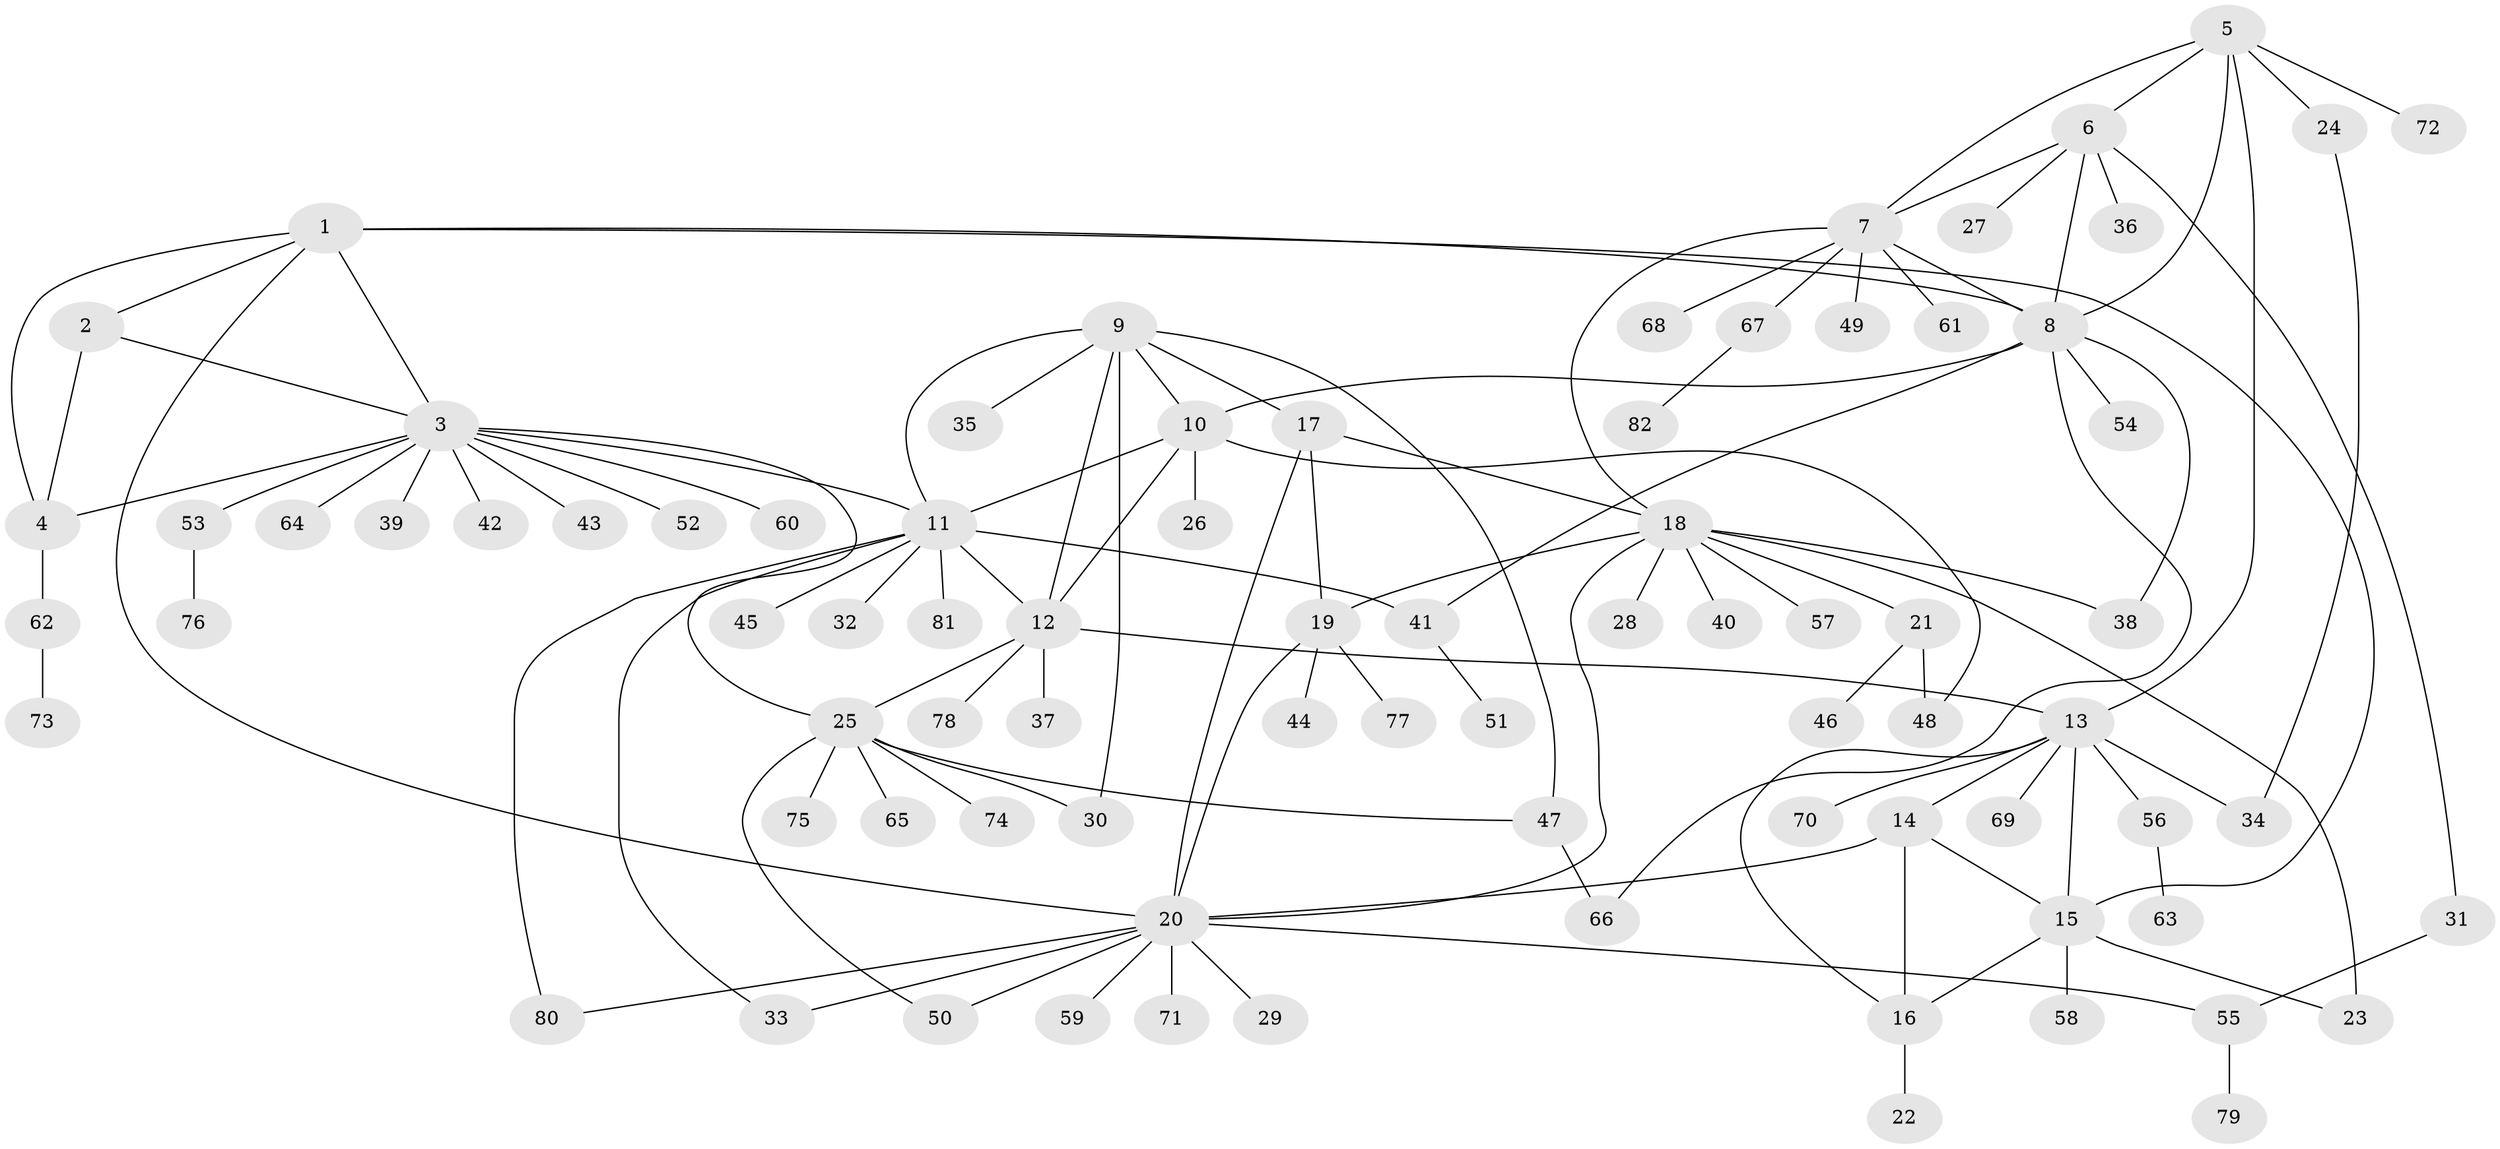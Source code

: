 // Generated by graph-tools (version 1.1) at 2025/37/03/09/25 02:37:15]
// undirected, 82 vertices, 115 edges
graph export_dot {
graph [start="1"]
  node [color=gray90,style=filled];
  1;
  2;
  3;
  4;
  5;
  6;
  7;
  8;
  9;
  10;
  11;
  12;
  13;
  14;
  15;
  16;
  17;
  18;
  19;
  20;
  21;
  22;
  23;
  24;
  25;
  26;
  27;
  28;
  29;
  30;
  31;
  32;
  33;
  34;
  35;
  36;
  37;
  38;
  39;
  40;
  41;
  42;
  43;
  44;
  45;
  46;
  47;
  48;
  49;
  50;
  51;
  52;
  53;
  54;
  55;
  56;
  57;
  58;
  59;
  60;
  61;
  62;
  63;
  64;
  65;
  66;
  67;
  68;
  69;
  70;
  71;
  72;
  73;
  74;
  75;
  76;
  77;
  78;
  79;
  80;
  81;
  82;
  1 -- 2;
  1 -- 3;
  1 -- 4;
  1 -- 8;
  1 -- 15;
  1 -- 20;
  2 -- 3;
  2 -- 4;
  3 -- 4;
  3 -- 11;
  3 -- 25;
  3 -- 39;
  3 -- 42;
  3 -- 43;
  3 -- 52;
  3 -- 53;
  3 -- 60;
  3 -- 64;
  4 -- 62;
  5 -- 6;
  5 -- 7;
  5 -- 8;
  5 -- 13;
  5 -- 24;
  5 -- 72;
  6 -- 7;
  6 -- 8;
  6 -- 27;
  6 -- 31;
  6 -- 36;
  7 -- 8;
  7 -- 18;
  7 -- 49;
  7 -- 61;
  7 -- 67;
  7 -- 68;
  8 -- 10;
  8 -- 38;
  8 -- 41;
  8 -- 54;
  8 -- 66;
  9 -- 10;
  9 -- 11;
  9 -- 12;
  9 -- 17;
  9 -- 30;
  9 -- 35;
  9 -- 47;
  10 -- 11;
  10 -- 12;
  10 -- 26;
  10 -- 48;
  11 -- 12;
  11 -- 32;
  11 -- 33;
  11 -- 41;
  11 -- 45;
  11 -- 80;
  11 -- 81;
  12 -- 13;
  12 -- 25;
  12 -- 37;
  12 -- 78;
  13 -- 14;
  13 -- 15;
  13 -- 16;
  13 -- 34;
  13 -- 56;
  13 -- 69;
  13 -- 70;
  14 -- 15;
  14 -- 16;
  14 -- 20;
  15 -- 16;
  15 -- 23;
  15 -- 58;
  16 -- 22;
  17 -- 18;
  17 -- 19;
  17 -- 20;
  18 -- 19;
  18 -- 20;
  18 -- 21;
  18 -- 23;
  18 -- 28;
  18 -- 38;
  18 -- 40;
  18 -- 57;
  19 -- 20;
  19 -- 44;
  19 -- 77;
  20 -- 29;
  20 -- 33;
  20 -- 50;
  20 -- 55;
  20 -- 59;
  20 -- 71;
  20 -- 80;
  21 -- 46;
  21 -- 48;
  24 -- 34;
  25 -- 30;
  25 -- 47;
  25 -- 50;
  25 -- 65;
  25 -- 74;
  25 -- 75;
  31 -- 55;
  41 -- 51;
  47 -- 66;
  53 -- 76;
  55 -- 79;
  56 -- 63;
  62 -- 73;
  67 -- 82;
}
